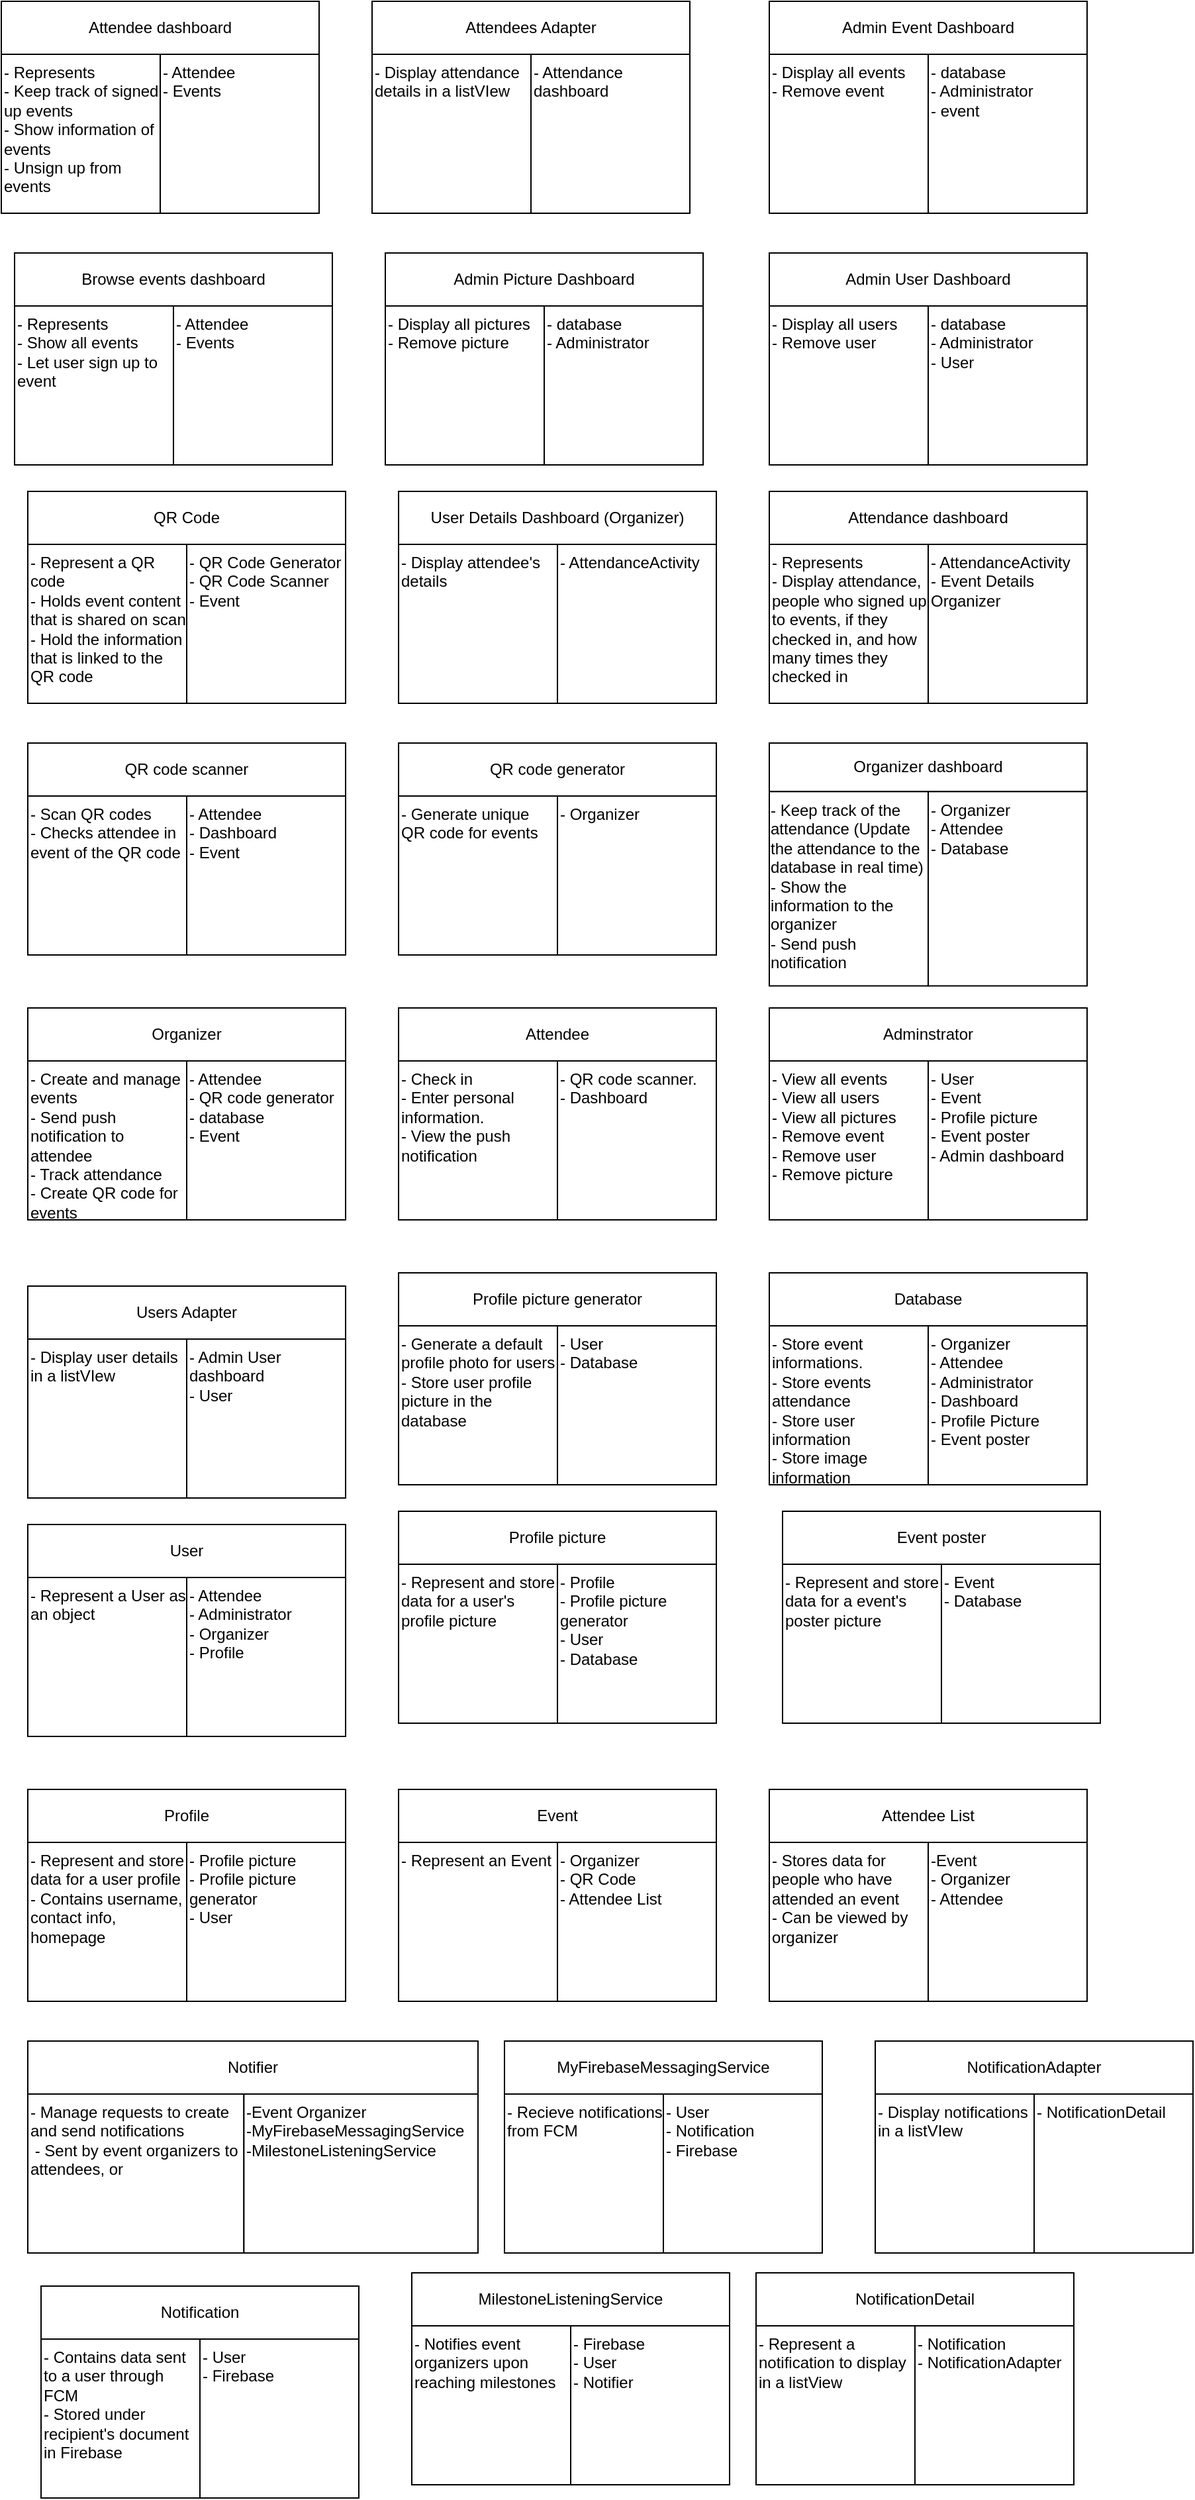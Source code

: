 <mxfile version="24.2.2" type="github">
  <diagram name="Page-1" id="isyf78NvJ2EBEAnTLSQR">
    <mxGraphModel dx="1369" dy="1403" grid="1" gridSize="10" guides="1" tooltips="1" connect="1" arrows="1" fold="1" page="1" pageScale="1" pageWidth="1100" pageHeight="850" math="0" shadow="0">
      <root>
        <mxCell id="0" />
        <mxCell id="1" parent="0" />
        <mxCell id="p0VleNT7jk7Zis_5twDi-4" value="" style="group;align=left;verticalAlign=top;" parent="1" vertex="1" connectable="0">
          <mxGeometry x="160" y="120" width="240" height="160" as="geometry" />
        </mxCell>
        <mxCell id="p0VleNT7jk7Zis_5twDi-1" value="QR code scanner" style="rounded=0;whiteSpace=wrap;html=1;" parent="p0VleNT7jk7Zis_5twDi-4" vertex="1">
          <mxGeometry width="240" height="40" as="geometry" />
        </mxCell>
        <mxCell id="p0VleNT7jk7Zis_5twDi-2" value="- Scan QR codes&lt;br&gt;- Checks attendee in event of the QR code" style="rounded=0;whiteSpace=wrap;html=1;verticalAlign=top;align=left;" parent="p0VleNT7jk7Zis_5twDi-4" vertex="1">
          <mxGeometry y="40" width="120" height="120" as="geometry" />
        </mxCell>
        <mxCell id="p0VleNT7jk7Zis_5twDi-3" value="- Attendee&lt;br&gt;&lt;div style=&quot;&quot;&gt;- Dashboard&lt;/div&gt;&lt;div style=&quot;&quot;&gt;- Event&lt;/div&gt;" style="rounded=0;whiteSpace=wrap;html=1;verticalAlign=top;align=left;" parent="p0VleNT7jk7Zis_5twDi-4" vertex="1">
          <mxGeometry x="120" y="40" width="120" height="120" as="geometry" />
        </mxCell>
        <mxCell id="p0VleNT7jk7Zis_5twDi-5" value="" style="group;align=left;" parent="1" vertex="1" connectable="0">
          <mxGeometry x="440" y="120" width="240" height="160" as="geometry" />
        </mxCell>
        <mxCell id="p0VleNT7jk7Zis_5twDi-6" value="QR code generator" style="rounded=0;whiteSpace=wrap;html=1;" parent="p0VleNT7jk7Zis_5twDi-5" vertex="1">
          <mxGeometry width="240" height="40" as="geometry" />
        </mxCell>
        <mxCell id="p0VleNT7jk7Zis_5twDi-7" value="- Generate unique QR code for events" style="rounded=0;whiteSpace=wrap;html=1;verticalAlign=top;align=left;" parent="p0VleNT7jk7Zis_5twDi-5" vertex="1">
          <mxGeometry y="40" width="120" height="120" as="geometry" />
        </mxCell>
        <mxCell id="p0VleNT7jk7Zis_5twDi-8" value="- Organizer&amp;nbsp;" style="rounded=0;whiteSpace=wrap;html=1;align=left;verticalAlign=top;" parent="p0VleNT7jk7Zis_5twDi-5" vertex="1">
          <mxGeometry x="120" y="40" width="120" height="120" as="geometry" />
        </mxCell>
        <mxCell id="p0VleNT7jk7Zis_5twDi-9" value="" style="group" parent="1" vertex="1" connectable="0">
          <mxGeometry x="160" y="320" width="240" height="160" as="geometry" />
        </mxCell>
        <mxCell id="p0VleNT7jk7Zis_5twDi-10" value="Organizer" style="rounded=0;whiteSpace=wrap;html=1;" parent="p0VleNT7jk7Zis_5twDi-9" vertex="1">
          <mxGeometry width="240" height="40" as="geometry" />
        </mxCell>
        <mxCell id="p0VleNT7jk7Zis_5twDi-11" value="- Create and manage events&lt;br&gt;- Send push notification to attendee&lt;br&gt;- Track attendance&lt;br&gt;- Create QR code for events&amp;nbsp;" style="rounded=0;whiteSpace=wrap;html=1;align=left;verticalAlign=top;" parent="p0VleNT7jk7Zis_5twDi-9" vertex="1">
          <mxGeometry y="40" width="120" height="120" as="geometry" />
        </mxCell>
        <mxCell id="p0VleNT7jk7Zis_5twDi-12" value="- Attendee&lt;br&gt;- QR code generator&lt;br&gt;- database&lt;div&gt;- Event&amp;nbsp; &amp;nbsp;&lt;/div&gt;" style="rounded=0;whiteSpace=wrap;html=1;align=left;verticalAlign=top;" parent="p0VleNT7jk7Zis_5twDi-9" vertex="1">
          <mxGeometry x="120" y="40" width="120" height="120" as="geometry" />
        </mxCell>
        <mxCell id="p0VleNT7jk7Zis_5twDi-13" value="" style="group" parent="1" vertex="1" connectable="0">
          <mxGeometry x="440" y="320" width="240" height="160" as="geometry" />
        </mxCell>
        <mxCell id="p0VleNT7jk7Zis_5twDi-14" value="Attendee" style="rounded=0;whiteSpace=wrap;html=1;" parent="p0VleNT7jk7Zis_5twDi-13" vertex="1">
          <mxGeometry width="240" height="40" as="geometry" />
        </mxCell>
        <mxCell id="p0VleNT7jk7Zis_5twDi-15" value="- Check in&lt;br&gt;- Enter personal information.&lt;br&gt;- View the push notification&amp;nbsp;" style="rounded=0;whiteSpace=wrap;html=1;verticalAlign=top;align=left;" parent="p0VleNT7jk7Zis_5twDi-13" vertex="1">
          <mxGeometry y="40" width="120" height="120" as="geometry" />
        </mxCell>
        <mxCell id="p0VleNT7jk7Zis_5twDi-16" value="- QR code scanner.&lt;br&gt;- Dashboard&amp;nbsp;" style="rounded=0;whiteSpace=wrap;html=1;align=left;verticalAlign=top;" parent="p0VleNT7jk7Zis_5twDi-13" vertex="1">
          <mxGeometry x="120" y="40" width="120" height="120" as="geometry" />
        </mxCell>
        <mxCell id="p0VleNT7jk7Zis_5twDi-21" value="" style="group" parent="1" vertex="1" connectable="0">
          <mxGeometry x="440" y="520" width="240" height="160" as="geometry" />
        </mxCell>
        <mxCell id="p0VleNT7jk7Zis_5twDi-22" value="Profile picture generator" style="rounded=0;whiteSpace=wrap;html=1;" parent="p0VleNT7jk7Zis_5twDi-21" vertex="1">
          <mxGeometry width="240" height="40" as="geometry" />
        </mxCell>
        <mxCell id="p0VleNT7jk7Zis_5twDi-23" value="- Generate a default profile photo for users&lt;br&gt;- Store user profile picture in the database&amp;nbsp;" style="rounded=0;whiteSpace=wrap;html=1;align=left;verticalAlign=top;" parent="p0VleNT7jk7Zis_5twDi-21" vertex="1">
          <mxGeometry y="40" width="120" height="120" as="geometry" />
        </mxCell>
        <mxCell id="p0VleNT7jk7Zis_5twDi-24" value="- User&lt;div&gt;&lt;span style=&quot;background-color: initial;&quot;&gt;- Database&lt;/span&gt;&lt;/div&gt;" style="rounded=0;whiteSpace=wrap;html=1;align=left;verticalAlign=top;" parent="p0VleNT7jk7Zis_5twDi-21" vertex="1">
          <mxGeometry x="120" y="40" width="120" height="120" as="geometry" />
        </mxCell>
        <mxCell id="p0VleNT7jk7Zis_5twDi-25" value="" style="group;align=left;verticalAlign=top;horizontal=0;" parent="1" vertex="1" connectable="0">
          <mxGeometry x="720" y="120" width="240" height="360" as="geometry" />
        </mxCell>
        <mxCell id="p0VleNT7jk7Zis_5twDi-26" value="Organizer dashboard" style="rounded=0;whiteSpace=wrap;html=1;" parent="p0VleNT7jk7Zis_5twDi-25" vertex="1">
          <mxGeometry width="240" height="36.667" as="geometry" />
        </mxCell>
        <mxCell id="p0VleNT7jk7Zis_5twDi-27" value="&lt;div style=&quot;text-align: left;&quot;&gt;- Keep track of the attendance (Update the attendance to the database in real time)&lt;/div&gt;&lt;div style=&quot;text-align: left;&quot;&gt;- Show the information to the organizer&lt;/div&gt;&lt;div style=&quot;text-align: left;&quot;&gt;- Send push notification&lt;/div&gt;" style="rounded=0;whiteSpace=wrap;html=1;verticalAlign=top;" parent="p0VleNT7jk7Zis_5twDi-25" vertex="1">
          <mxGeometry y="36.667" width="120" height="146.667" as="geometry" />
        </mxCell>
        <mxCell id="p0VleNT7jk7Zis_5twDi-28" value="&lt;div style=&quot;&quot;&gt;- Organizer&lt;/div&gt;- Attendee&lt;br&gt;- Database&amp;nbsp;" style="rounded=0;whiteSpace=wrap;html=1;align=left;horizontal=1;verticalAlign=top;" parent="p0VleNT7jk7Zis_5twDi-25" vertex="1">
          <mxGeometry x="120" y="36.667" width="120" height="146.667" as="geometry" />
        </mxCell>
        <mxCell id="GoL1G0iiaw_R3Dw9g7fL-25" value="" style="group" parent="p0VleNT7jk7Zis_5twDi-25" vertex="1" connectable="0">
          <mxGeometry y="200" width="240" height="160" as="geometry" />
        </mxCell>
        <mxCell id="GoL1G0iiaw_R3Dw9g7fL-26" value="Adminstrator" style="rounded=0;whiteSpace=wrap;html=1;" parent="GoL1G0iiaw_R3Dw9g7fL-25" vertex="1">
          <mxGeometry width="240" height="40" as="geometry" />
        </mxCell>
        <mxCell id="GoL1G0iiaw_R3Dw9g7fL-27" value="- View all events&lt;div&gt;- View all users&lt;/div&gt;&lt;div&gt;- View all pictures&lt;/div&gt;&lt;div&gt;- Remove event&lt;/div&gt;&lt;div&gt;- Remove user&lt;/div&gt;&lt;div&gt;- Remove picture&lt;/div&gt;" style="rounded=0;whiteSpace=wrap;html=1;verticalAlign=top;align=left;" parent="GoL1G0iiaw_R3Dw9g7fL-25" vertex="1">
          <mxGeometry y="40" width="120" height="120" as="geometry" />
        </mxCell>
        <mxCell id="GoL1G0iiaw_R3Dw9g7fL-28" value="- User&lt;div&gt;- Event&lt;/div&gt;&lt;div&gt;- Profile picture&lt;/div&gt;&lt;div&gt;- Event poster&lt;/div&gt;&lt;div&gt;- Admin dashboard&lt;/div&gt;&lt;div&gt;&lt;br&gt;&lt;/div&gt;" style="rounded=0;whiteSpace=wrap;html=1;align=left;verticalAlign=top;" parent="GoL1G0iiaw_R3Dw9g7fL-25" vertex="1">
          <mxGeometry x="120" y="40" width="120" height="120" as="geometry" />
        </mxCell>
        <mxCell id="b8OZTbFHbv40sIYhW2uN-1" value="" style="group" parent="1" vertex="1" connectable="0">
          <mxGeometry x="720" y="520" width="240" height="160" as="geometry" />
        </mxCell>
        <mxCell id="b8OZTbFHbv40sIYhW2uN-2" value="Database" style="rounded=0;whiteSpace=wrap;html=1;" parent="b8OZTbFHbv40sIYhW2uN-1" vertex="1">
          <mxGeometry width="240" height="40" as="geometry" />
        </mxCell>
        <mxCell id="b8OZTbFHbv40sIYhW2uN-3" value="- Store event informations.&lt;br&gt;- Store events attendance&lt;br&gt;- Store user information&amp;nbsp;&lt;div&gt;- Store image information&lt;/div&gt;" style="rounded=0;whiteSpace=wrap;html=1;verticalAlign=top;align=left;" parent="b8OZTbFHbv40sIYhW2uN-1" vertex="1">
          <mxGeometry y="40" width="120" height="120" as="geometry" />
        </mxCell>
        <mxCell id="b8OZTbFHbv40sIYhW2uN-4" value="- Organizer&lt;br&gt;- Attendee&lt;br&gt;- Administrator&lt;br&gt;- Dashboard&amp;nbsp;&lt;div&gt;- Profile Picture&lt;/div&gt;&lt;div&gt;- Event poster&lt;/div&gt;" style="rounded=0;whiteSpace=wrap;html=1;align=left;verticalAlign=top;" parent="b8OZTbFHbv40sIYhW2uN-1" vertex="1">
          <mxGeometry x="120" y="40" width="120" height="120" as="geometry" />
        </mxCell>
        <mxCell id="ndnspTAVWhX3wWvvUTWw-5" value="" style="group;align=left;verticalAlign=top;" parent="1" vertex="1" connectable="0">
          <mxGeometry x="160" y="-70" width="240" height="160" as="geometry" />
        </mxCell>
        <mxCell id="ndnspTAVWhX3wWvvUTWw-6" value="QR Code" style="rounded=0;whiteSpace=wrap;html=1;" parent="ndnspTAVWhX3wWvvUTWw-5" vertex="1">
          <mxGeometry width="240" height="40" as="geometry" />
        </mxCell>
        <mxCell id="ndnspTAVWhX3wWvvUTWw-7" value="- Represent a QR code&lt;br&gt;- Holds event content that is shared on scan&lt;br&gt;- Hold the information that is linked to the QR code&amp;nbsp;" style="rounded=0;whiteSpace=wrap;html=1;verticalAlign=top;align=left;" parent="ndnspTAVWhX3wWvvUTWw-5" vertex="1">
          <mxGeometry y="40" width="120" height="120" as="geometry" />
        </mxCell>
        <mxCell id="ndnspTAVWhX3wWvvUTWw-8" value="- QR Code Generator&lt;br&gt;- QR Code Scanner&lt;br&gt;&lt;div&gt;- Event&lt;/div&gt;" style="rounded=0;whiteSpace=wrap;html=1;verticalAlign=top;align=left;" parent="ndnspTAVWhX3wWvvUTWw-5" vertex="1">
          <mxGeometry x="120" y="40" width="120" height="120" as="geometry" />
        </mxCell>
        <mxCell id="yUvjpF-pLKF-yOkhtuPk-1" value="" style="group" parent="1" vertex="1" connectable="0">
          <mxGeometry x="160" y="710" width="240" height="160" as="geometry" />
        </mxCell>
        <mxCell id="yUvjpF-pLKF-yOkhtuPk-2" value="User" style="rounded=0;whiteSpace=wrap;html=1;" parent="yUvjpF-pLKF-yOkhtuPk-1" vertex="1">
          <mxGeometry width="240" height="40" as="geometry" />
        </mxCell>
        <mxCell id="yUvjpF-pLKF-yOkhtuPk-3" value="- Represent a User as an object" style="rounded=0;whiteSpace=wrap;html=1;align=left;verticalAlign=top;" parent="yUvjpF-pLKF-yOkhtuPk-1" vertex="1">
          <mxGeometry y="40" width="120" height="120" as="geometry" />
        </mxCell>
        <mxCell id="yUvjpF-pLKF-yOkhtuPk-4" value="- Attendee&lt;br&gt;- Administrator&lt;br&gt;- Organizer&lt;br&gt;- Profile" style="rounded=0;whiteSpace=wrap;html=1;align=left;verticalAlign=top;" parent="yUvjpF-pLKF-yOkhtuPk-1" vertex="1">
          <mxGeometry x="120" y="40" width="120" height="120" as="geometry" />
        </mxCell>
        <mxCell id="yUvjpF-pLKF-yOkhtuPk-5" value="" style="group" parent="1" vertex="1" connectable="0">
          <mxGeometry x="160" y="910" width="240" height="160" as="geometry" />
        </mxCell>
        <mxCell id="yUvjpF-pLKF-yOkhtuPk-6" value="Profile" style="rounded=0;whiteSpace=wrap;html=1;" parent="yUvjpF-pLKF-yOkhtuPk-5" vertex="1">
          <mxGeometry width="240" height="40" as="geometry" />
        </mxCell>
        <mxCell id="yUvjpF-pLKF-yOkhtuPk-7" value="- Represent and store data for a user profile&lt;br&gt;- Contains username, contact info, homepage" style="rounded=0;whiteSpace=wrap;html=1;align=left;verticalAlign=top;" parent="yUvjpF-pLKF-yOkhtuPk-5" vertex="1">
          <mxGeometry y="40" width="120" height="120" as="geometry" />
        </mxCell>
        <mxCell id="yUvjpF-pLKF-yOkhtuPk-8" value="- Profile picture&lt;br&gt;- Profile picture generator&lt;div&gt;- User&lt;/div&gt;" style="rounded=0;whiteSpace=wrap;html=1;align=left;verticalAlign=top;" parent="yUvjpF-pLKF-yOkhtuPk-5" vertex="1">
          <mxGeometry x="120" y="40" width="120" height="120" as="geometry" />
        </mxCell>
        <mxCell id="yUvjpF-pLKF-yOkhtuPk-9" value="" style="group" parent="1" vertex="1" connectable="0">
          <mxGeometry x="440" y="700" width="240" height="160" as="geometry" />
        </mxCell>
        <mxCell id="yUvjpF-pLKF-yOkhtuPk-10" value="Profile picture" style="rounded=0;whiteSpace=wrap;html=1;" parent="yUvjpF-pLKF-yOkhtuPk-9" vertex="1">
          <mxGeometry width="240" height="40" as="geometry" />
        </mxCell>
        <mxCell id="yUvjpF-pLKF-yOkhtuPk-11" value="- Represent and store data for a user&#39;s profile picture" style="rounded=0;whiteSpace=wrap;html=1;align=left;verticalAlign=top;" parent="yUvjpF-pLKF-yOkhtuPk-9" vertex="1">
          <mxGeometry y="40" width="120" height="120" as="geometry" />
        </mxCell>
        <mxCell id="yUvjpF-pLKF-yOkhtuPk-12" value="- Profile&lt;br&gt;- Profile picture generator&lt;div&gt;- User&lt;/div&gt;&lt;div&gt;- Database&lt;/div&gt;" style="rounded=0;whiteSpace=wrap;html=1;align=left;verticalAlign=top;" parent="yUvjpF-pLKF-yOkhtuPk-9" vertex="1">
          <mxGeometry x="120" y="40" width="120" height="120" as="geometry" />
        </mxCell>
        <mxCell id="yUvjpF-pLKF-yOkhtuPk-18" value="" style="group" parent="1" vertex="1" connectable="0">
          <mxGeometry x="720" y="910" width="240" height="160" as="geometry" />
        </mxCell>
        <mxCell id="yUvjpF-pLKF-yOkhtuPk-19" value="Attendee List" style="rounded=0;whiteSpace=wrap;html=1;" parent="yUvjpF-pLKF-yOkhtuPk-18" vertex="1">
          <mxGeometry width="240" height="40" as="geometry" />
        </mxCell>
        <mxCell id="yUvjpF-pLKF-yOkhtuPk-20" value="- Stores data for people who have attended an event&lt;br&gt;- Can be viewed by organizer" style="rounded=0;whiteSpace=wrap;html=1;align=left;verticalAlign=top;" parent="yUvjpF-pLKF-yOkhtuPk-18" vertex="1">
          <mxGeometry y="40" width="120" height="120" as="geometry" />
        </mxCell>
        <mxCell id="yUvjpF-pLKF-yOkhtuPk-21" value="-Event&lt;br&gt;- Organizer&lt;br&gt;- Attendee" style="rounded=0;whiteSpace=wrap;html=1;align=left;verticalAlign=top;" parent="yUvjpF-pLKF-yOkhtuPk-18" vertex="1">
          <mxGeometry x="120" y="40" width="120" height="120" as="geometry" />
        </mxCell>
        <mxCell id="yUvjpF-pLKF-yOkhtuPk-22" value="" style="group" parent="1" vertex="1" connectable="0">
          <mxGeometry x="440" y="910" width="240" height="160" as="geometry" />
        </mxCell>
        <mxCell id="yUvjpF-pLKF-yOkhtuPk-23" value="Event" style="rounded=0;whiteSpace=wrap;html=1;" parent="yUvjpF-pLKF-yOkhtuPk-22" vertex="1">
          <mxGeometry width="240" height="40" as="geometry" />
        </mxCell>
        <mxCell id="yUvjpF-pLKF-yOkhtuPk-24" value="- Represent an Event&lt;br&gt;" style="rounded=0;whiteSpace=wrap;html=1;align=left;verticalAlign=top;" parent="yUvjpF-pLKF-yOkhtuPk-22" vertex="1">
          <mxGeometry y="40" width="120" height="120" as="geometry" />
        </mxCell>
        <mxCell id="yUvjpF-pLKF-yOkhtuPk-25" value="- Organizer&lt;br&gt;- QR Code&lt;br&gt;- Attendee List" style="rounded=0;whiteSpace=wrap;html=1;align=left;verticalAlign=top;" parent="yUvjpF-pLKF-yOkhtuPk-22" vertex="1">
          <mxGeometry x="120" y="40" width="120" height="120" as="geometry" />
        </mxCell>
        <mxCell id="TDorO-l8QUH1OnAUlSvA-1" value="" style="group" parent="1" vertex="1" connectable="0">
          <mxGeometry x="160" y="1100" width="340" height="160" as="geometry" />
        </mxCell>
        <mxCell id="TDorO-l8QUH1OnAUlSvA-2" value="Notifier" style="rounded=0;whiteSpace=wrap;html=1;" parent="TDorO-l8QUH1OnAUlSvA-1" vertex="1">
          <mxGeometry width="340.0" height="40" as="geometry" />
        </mxCell>
        <mxCell id="TDorO-l8QUH1OnAUlSvA-3" value="- Manage requests to create and send notifications&lt;br&gt;&amp;nbsp;- Sent by event organizers to attendees, or&amp;nbsp;" style="rounded=0;whiteSpace=wrap;html=1;align=left;verticalAlign=top;" parent="TDorO-l8QUH1OnAUlSvA-1" vertex="1">
          <mxGeometry y="40" width="163.2" height="120" as="geometry" />
        </mxCell>
        <mxCell id="TDorO-l8QUH1OnAUlSvA-4" value="-Event Organizer&lt;br&gt;-MyFirebaseMessagingService&lt;br&gt;-MilestoneListeningService" style="rounded=0;whiteSpace=wrap;html=1;align=left;verticalAlign=top;" parent="TDorO-l8QUH1OnAUlSvA-1" vertex="1">
          <mxGeometry x="163.2" y="40" width="176.8" height="120" as="geometry" />
        </mxCell>
        <mxCell id="TDorO-l8QUH1OnAUlSvA-5" value="" style="group" parent="1" vertex="1" connectable="0">
          <mxGeometry x="520" y="1100" width="240" height="160" as="geometry" />
        </mxCell>
        <mxCell id="TDorO-l8QUH1OnAUlSvA-6" value="MyFirebaseMessagingService" style="rounded=0;whiteSpace=wrap;html=1;" parent="TDorO-l8QUH1OnAUlSvA-5" vertex="1">
          <mxGeometry width="240" height="40" as="geometry" />
        </mxCell>
        <mxCell id="TDorO-l8QUH1OnAUlSvA-7" value="- Recieve notifications from FCM" style="rounded=0;whiteSpace=wrap;html=1;align=left;verticalAlign=top;" parent="TDorO-l8QUH1OnAUlSvA-5" vertex="1">
          <mxGeometry y="40" width="120" height="120" as="geometry" />
        </mxCell>
        <mxCell id="TDorO-l8QUH1OnAUlSvA-8" value="- User&lt;br&gt;- Notification&lt;br&gt;- Firebase" style="rounded=0;whiteSpace=wrap;html=1;align=left;verticalAlign=top;" parent="TDorO-l8QUH1OnAUlSvA-5" vertex="1">
          <mxGeometry x="120" y="40" width="120" height="120" as="geometry" />
        </mxCell>
        <mxCell id="TDorO-l8QUH1OnAUlSvA-9" value="" style="group" parent="1" vertex="1" connectable="0">
          <mxGeometry x="800" y="1100" width="240" height="160" as="geometry" />
        </mxCell>
        <mxCell id="TDorO-l8QUH1OnAUlSvA-10" value="NotificationAdapter" style="rounded=0;whiteSpace=wrap;html=1;" parent="TDorO-l8QUH1OnAUlSvA-9" vertex="1">
          <mxGeometry width="240" height="40" as="geometry" />
        </mxCell>
        <mxCell id="TDorO-l8QUH1OnAUlSvA-11" value="- Display notifications in a listVIew" style="rounded=0;whiteSpace=wrap;html=1;align=left;verticalAlign=top;" parent="TDorO-l8QUH1OnAUlSvA-9" vertex="1">
          <mxGeometry y="40" width="120" height="120" as="geometry" />
        </mxCell>
        <mxCell id="TDorO-l8QUH1OnAUlSvA-12" value="- NotificationDetail&lt;div&gt;&lt;br&gt;&lt;/div&gt;" style="rounded=0;whiteSpace=wrap;html=1;align=left;verticalAlign=top;" parent="TDorO-l8QUH1OnAUlSvA-9" vertex="1">
          <mxGeometry x="120" y="40" width="120" height="120" as="geometry" />
        </mxCell>
        <mxCell id="TDorO-l8QUH1OnAUlSvA-13" value="" style="group" parent="1" vertex="1" connectable="0">
          <mxGeometry x="450" y="1275" width="240" height="160" as="geometry" />
        </mxCell>
        <mxCell id="TDorO-l8QUH1OnAUlSvA-14" value="MilestoneListeningService" style="rounded=0;whiteSpace=wrap;html=1;" parent="TDorO-l8QUH1OnAUlSvA-13" vertex="1">
          <mxGeometry width="240" height="40" as="geometry" />
        </mxCell>
        <mxCell id="TDorO-l8QUH1OnAUlSvA-15" value="- Notifies event organizers upon reaching milestones" style="rounded=0;whiteSpace=wrap;html=1;align=left;verticalAlign=top;" parent="TDorO-l8QUH1OnAUlSvA-13" vertex="1">
          <mxGeometry y="40" width="120" height="120" as="geometry" />
        </mxCell>
        <mxCell id="TDorO-l8QUH1OnAUlSvA-16" value="- Firebase&lt;br&gt;- User&lt;br&gt;- Notifier" style="rounded=0;whiteSpace=wrap;html=1;align=left;verticalAlign=top;" parent="TDorO-l8QUH1OnAUlSvA-13" vertex="1">
          <mxGeometry x="120" y="40" width="120" height="120" as="geometry" />
        </mxCell>
        <mxCell id="rrSvDPl7ggr8lH2BGJYU-1" value="" style="group" parent="1" vertex="1" connectable="0">
          <mxGeometry x="710" y="1275" width="240" height="160" as="geometry" />
        </mxCell>
        <mxCell id="rrSvDPl7ggr8lH2BGJYU-2" value="NotificationDetail" style="rounded=0;whiteSpace=wrap;html=1;" parent="rrSvDPl7ggr8lH2BGJYU-1" vertex="1">
          <mxGeometry width="240" height="40" as="geometry" />
        </mxCell>
        <mxCell id="rrSvDPl7ggr8lH2BGJYU-3" value="- Represent a notification to display in a listView" style="rounded=0;whiteSpace=wrap;html=1;align=left;verticalAlign=top;" parent="rrSvDPl7ggr8lH2BGJYU-1" vertex="1">
          <mxGeometry y="40" width="120" height="120" as="geometry" />
        </mxCell>
        <mxCell id="rrSvDPl7ggr8lH2BGJYU-4" value="- Notification&lt;div&gt;- NotificationAdapter&lt;/div&gt;" style="rounded=0;whiteSpace=wrap;html=1;align=left;verticalAlign=top;" parent="rrSvDPl7ggr8lH2BGJYU-1" vertex="1">
          <mxGeometry x="120" y="40" width="120" height="120" as="geometry" />
        </mxCell>
        <mxCell id="rrSvDPl7ggr8lH2BGJYU-5" value="" style="group" parent="1" vertex="1" connectable="0">
          <mxGeometry x="170" y="1285" width="240" height="160" as="geometry" />
        </mxCell>
        <mxCell id="rrSvDPl7ggr8lH2BGJYU-6" value="Notification" style="rounded=0;whiteSpace=wrap;html=1;" parent="rrSvDPl7ggr8lH2BGJYU-5" vertex="1">
          <mxGeometry width="240" height="40" as="geometry" />
        </mxCell>
        <mxCell id="rrSvDPl7ggr8lH2BGJYU-7" value="- Contains data sent to a user through FCM&lt;br&gt;- Stored under recipient&#39;s document in Firebase" style="rounded=0;whiteSpace=wrap;html=1;align=left;verticalAlign=top;" parent="rrSvDPl7ggr8lH2BGJYU-5" vertex="1">
          <mxGeometry y="40" width="120" height="120" as="geometry" />
        </mxCell>
        <mxCell id="rrSvDPl7ggr8lH2BGJYU-8" value="- User&lt;br&gt;- Firebase" style="rounded=0;whiteSpace=wrap;html=1;align=left;verticalAlign=top;" parent="rrSvDPl7ggr8lH2BGJYU-5" vertex="1">
          <mxGeometry x="120" y="40" width="120" height="120" as="geometry" />
        </mxCell>
        <mxCell id="GoL1G0iiaw_R3Dw9g7fL-1" value="" style="group;align=left;verticalAlign=top;" parent="1" vertex="1" connectable="0">
          <mxGeometry x="440" y="-70" width="240" height="160" as="geometry" />
        </mxCell>
        <mxCell id="GoL1G0iiaw_R3Dw9g7fL-2" value="User Details Dashboard (Organizer)" style="rounded=0;whiteSpace=wrap;html=1;" parent="GoL1G0iiaw_R3Dw9g7fL-1" vertex="1">
          <mxGeometry width="240" height="40" as="geometry" />
        </mxCell>
        <mxCell id="GoL1G0iiaw_R3Dw9g7fL-3" value="- Display attendee&#39;s details" style="rounded=0;whiteSpace=wrap;html=1;verticalAlign=top;align=left;" parent="GoL1G0iiaw_R3Dw9g7fL-1" vertex="1">
          <mxGeometry y="40" width="120" height="120" as="geometry" />
        </mxCell>
        <mxCell id="GoL1G0iiaw_R3Dw9g7fL-4" value="- AttendanceActivity" style="rounded=0;whiteSpace=wrap;html=1;verticalAlign=top;align=left;" parent="GoL1G0iiaw_R3Dw9g7fL-1" vertex="1">
          <mxGeometry x="120" y="40" width="120" height="120" as="geometry" />
        </mxCell>
        <mxCell id="GoL1G0iiaw_R3Dw9g7fL-5" value="" style="group;align=left;verticalAlign=top;" parent="1" vertex="1" connectable="0">
          <mxGeometry x="720" y="-70" width="240" height="160" as="geometry" />
        </mxCell>
        <mxCell id="GoL1G0iiaw_R3Dw9g7fL-6" value="Attendance dashboard" style="rounded=0;whiteSpace=wrap;html=1;" parent="GoL1G0iiaw_R3Dw9g7fL-5" vertex="1">
          <mxGeometry width="240" height="40" as="geometry" />
        </mxCell>
        <mxCell id="GoL1G0iiaw_R3Dw9g7fL-7" value="&lt;div&gt;- Represents&lt;/div&gt;- Display attendance, people who signed up to events, if they checked in, and how many times they checked in" style="rounded=0;whiteSpace=wrap;html=1;verticalAlign=top;align=left;" parent="GoL1G0iiaw_R3Dw9g7fL-5" vertex="1">
          <mxGeometry y="40" width="120" height="120" as="geometry" />
        </mxCell>
        <mxCell id="GoL1G0iiaw_R3Dw9g7fL-8" value="- AttendanceActivity&lt;div&gt;- Event Details Organizer&lt;/div&gt;" style="rounded=0;whiteSpace=wrap;html=1;verticalAlign=top;align=left;" parent="GoL1G0iiaw_R3Dw9g7fL-5" vertex="1">
          <mxGeometry x="120" y="40" width="120" height="120" as="geometry" />
        </mxCell>
        <mxCell id="GoL1G0iiaw_R3Dw9g7fL-13" value="" style="group" parent="1" vertex="1" connectable="0">
          <mxGeometry x="420" y="-440" width="240" height="160" as="geometry" />
        </mxCell>
        <mxCell id="GoL1G0iiaw_R3Dw9g7fL-14" value="Attendees Adapter" style="rounded=0;whiteSpace=wrap;html=1;" parent="GoL1G0iiaw_R3Dw9g7fL-13" vertex="1">
          <mxGeometry width="240" height="40" as="geometry" />
        </mxCell>
        <mxCell id="GoL1G0iiaw_R3Dw9g7fL-15" value="- Display attendance details in a listVIew" style="rounded=0;whiteSpace=wrap;html=1;align=left;verticalAlign=top;" parent="GoL1G0iiaw_R3Dw9g7fL-13" vertex="1">
          <mxGeometry y="40" width="120" height="120" as="geometry" />
        </mxCell>
        <mxCell id="GoL1G0iiaw_R3Dw9g7fL-16" value="- Attendance dashboard" style="rounded=0;whiteSpace=wrap;html=1;align=left;verticalAlign=top;" parent="GoL1G0iiaw_R3Dw9g7fL-13" vertex="1">
          <mxGeometry x="120" y="40" width="120" height="120" as="geometry" />
        </mxCell>
        <mxCell id="GoL1G0iiaw_R3Dw9g7fL-17" value="" style="group" parent="1" vertex="1" connectable="0">
          <mxGeometry x="160" y="530" width="240" height="160" as="geometry" />
        </mxCell>
        <mxCell id="GoL1G0iiaw_R3Dw9g7fL-18" value="Users Adapter" style="rounded=0;whiteSpace=wrap;html=1;" parent="GoL1G0iiaw_R3Dw9g7fL-17" vertex="1">
          <mxGeometry width="240" height="40" as="geometry" />
        </mxCell>
        <mxCell id="GoL1G0iiaw_R3Dw9g7fL-19" value="- Display user details in a listVIew" style="rounded=0;whiteSpace=wrap;html=1;align=left;verticalAlign=top;" parent="GoL1G0iiaw_R3Dw9g7fL-17" vertex="1">
          <mxGeometry y="40" width="120" height="120" as="geometry" />
        </mxCell>
        <mxCell id="GoL1G0iiaw_R3Dw9g7fL-20" value="- Admin User dashboard&lt;div&gt;- User&lt;/div&gt;" style="rounded=0;whiteSpace=wrap;html=1;align=left;verticalAlign=top;" parent="GoL1G0iiaw_R3Dw9g7fL-17" vertex="1">
          <mxGeometry x="120" y="40" width="120" height="120" as="geometry" />
        </mxCell>
        <mxCell id="GoL1G0iiaw_R3Dw9g7fL-21" value="" style="group" parent="1" vertex="1" connectable="0">
          <mxGeometry x="720" y="-250" width="240" height="160" as="geometry" />
        </mxCell>
        <mxCell id="GoL1G0iiaw_R3Dw9g7fL-22" value="Admin User Dashboard" style="rounded=0;whiteSpace=wrap;html=1;" parent="GoL1G0iiaw_R3Dw9g7fL-21" vertex="1">
          <mxGeometry width="240" height="40" as="geometry" />
        </mxCell>
        <mxCell id="GoL1G0iiaw_R3Dw9g7fL-23" value="&lt;div&gt;&lt;span style=&quot;background-color: initial;&quot;&gt;- Display all users&lt;/span&gt;&lt;br&gt;&lt;/div&gt;&lt;div&gt;- Remove user&lt;/div&gt;" style="rounded=0;whiteSpace=wrap;html=1;align=left;verticalAlign=top;" parent="GoL1G0iiaw_R3Dw9g7fL-21" vertex="1">
          <mxGeometry y="40" width="120" height="120" as="geometry" />
        </mxCell>
        <mxCell id="GoL1G0iiaw_R3Dw9g7fL-24" value="- database&lt;div&gt;- Administrator&lt;/div&gt;&lt;div&gt;-&amp;nbsp;&lt;span style=&quot;background-color: initial;&quot;&gt;User&lt;/span&gt;&lt;/div&gt;" style="rounded=0;whiteSpace=wrap;html=1;align=left;verticalAlign=top;" parent="GoL1G0iiaw_R3Dw9g7fL-21" vertex="1">
          <mxGeometry x="120" y="40" width="120" height="120" as="geometry" />
        </mxCell>
        <mxCell id="GoL1G0iiaw_R3Dw9g7fL-29" value="" style="group" parent="1" vertex="1" connectable="0">
          <mxGeometry x="720" y="-440" width="240" height="160" as="geometry" />
        </mxCell>
        <mxCell id="GoL1G0iiaw_R3Dw9g7fL-30" value="Admin Event Dashboard" style="rounded=0;whiteSpace=wrap;html=1;" parent="GoL1G0iiaw_R3Dw9g7fL-29" vertex="1">
          <mxGeometry width="240" height="40" as="geometry" />
        </mxCell>
        <mxCell id="GoL1G0iiaw_R3Dw9g7fL-31" value="&lt;div&gt;&lt;span style=&quot;background-color: initial;&quot;&gt;- Display all events&lt;/span&gt;&lt;br&gt;&lt;/div&gt;&lt;div&gt;- Remove event&lt;/div&gt;" style="rounded=0;whiteSpace=wrap;html=1;align=left;verticalAlign=top;" parent="GoL1G0iiaw_R3Dw9g7fL-29" vertex="1">
          <mxGeometry y="40" width="120" height="120" as="geometry" />
        </mxCell>
        <mxCell id="GoL1G0iiaw_R3Dw9g7fL-32" value="- database&lt;div&gt;- Administrator&lt;/div&gt;&lt;div&gt;- event&lt;/div&gt;" style="rounded=0;whiteSpace=wrap;html=1;align=left;verticalAlign=top;" parent="GoL1G0iiaw_R3Dw9g7fL-29" vertex="1">
          <mxGeometry x="120" y="40" width="120" height="120" as="geometry" />
        </mxCell>
        <mxCell id="GoL1G0iiaw_R3Dw9g7fL-33" value="" style="group" parent="1" vertex="1" connectable="0">
          <mxGeometry x="140" y="-440" width="240" height="160" as="geometry" />
        </mxCell>
        <mxCell id="GoL1G0iiaw_R3Dw9g7fL-34" value="Attendee dashboard" style="rounded=0;whiteSpace=wrap;html=1;" parent="GoL1G0iiaw_R3Dw9g7fL-33" vertex="1">
          <mxGeometry width="240" height="40" as="geometry" />
        </mxCell>
        <mxCell id="GoL1G0iiaw_R3Dw9g7fL-35" value="&lt;div&gt;- Represents&lt;/div&gt;- Keep track of signed up events&lt;div&gt;- Show information of events&lt;/div&gt;&lt;div&gt;- Unsign up from events&lt;/div&gt;" style="rounded=0;whiteSpace=wrap;html=1;align=left;verticalAlign=top;" parent="GoL1G0iiaw_R3Dw9g7fL-33" vertex="1">
          <mxGeometry y="40" width="120" height="120" as="geometry" />
        </mxCell>
        <mxCell id="GoL1G0iiaw_R3Dw9g7fL-36" value="- Attendee&lt;div&gt;- Events&lt;/div&gt;" style="rounded=0;whiteSpace=wrap;html=1;align=left;verticalAlign=top;" parent="GoL1G0iiaw_R3Dw9g7fL-33" vertex="1">
          <mxGeometry x="120" y="40" width="120" height="120" as="geometry" />
        </mxCell>
        <mxCell id="GoL1G0iiaw_R3Dw9g7fL-37" value="" style="group" parent="1" vertex="1" connectable="0">
          <mxGeometry x="150" y="-250" width="240" height="160" as="geometry" />
        </mxCell>
        <mxCell id="GoL1G0iiaw_R3Dw9g7fL-38" value="Browse events dashboard" style="rounded=0;whiteSpace=wrap;html=1;" parent="GoL1G0iiaw_R3Dw9g7fL-37" vertex="1">
          <mxGeometry width="240" height="40" as="geometry" />
        </mxCell>
        <mxCell id="GoL1G0iiaw_R3Dw9g7fL-39" value="&lt;div&gt;- Represents&lt;/div&gt;- Show all events&lt;div&gt;- Let user sign up to event&lt;/div&gt;" style="rounded=0;whiteSpace=wrap;html=1;align=left;verticalAlign=top;" parent="GoL1G0iiaw_R3Dw9g7fL-37" vertex="1">
          <mxGeometry y="40" width="120" height="120" as="geometry" />
        </mxCell>
        <mxCell id="GoL1G0iiaw_R3Dw9g7fL-40" value="- Attendee&lt;div&gt;- Events&lt;/div&gt;" style="rounded=0;whiteSpace=wrap;html=1;align=left;verticalAlign=top;" parent="GoL1G0iiaw_R3Dw9g7fL-37" vertex="1">
          <mxGeometry x="120" y="40" width="120" height="120" as="geometry" />
        </mxCell>
        <mxCell id="GoL1G0iiaw_R3Dw9g7fL-41" value="" style="group" parent="1" vertex="1" connectable="0">
          <mxGeometry x="430" y="-250" width="240" height="160" as="geometry" />
        </mxCell>
        <mxCell id="GoL1G0iiaw_R3Dw9g7fL-42" value="Admin Picture Dashboard" style="rounded=0;whiteSpace=wrap;html=1;" parent="GoL1G0iiaw_R3Dw9g7fL-41" vertex="1">
          <mxGeometry width="240" height="40" as="geometry" />
        </mxCell>
        <mxCell id="GoL1G0iiaw_R3Dw9g7fL-43" value="&lt;div&gt;&lt;span style=&quot;background-color: initial;&quot;&gt;- Display all pictures&lt;/span&gt;&lt;br&gt;&lt;/div&gt;&lt;div&gt;- Remove picture&lt;/div&gt;" style="rounded=0;whiteSpace=wrap;html=1;align=left;verticalAlign=top;" parent="GoL1G0iiaw_R3Dw9g7fL-41" vertex="1">
          <mxGeometry y="40" width="120" height="120" as="geometry" />
        </mxCell>
        <mxCell id="GoL1G0iiaw_R3Dw9g7fL-44" value="- database&lt;div&gt;- Administrator&lt;/div&gt;" style="rounded=0;whiteSpace=wrap;html=1;align=left;verticalAlign=top;" parent="GoL1G0iiaw_R3Dw9g7fL-41" vertex="1">
          <mxGeometry x="120" y="40" width="120" height="120" as="geometry" />
        </mxCell>
        <mxCell id="MPvY1aM5Qrs-v-DX_fKQ-1" value="" style="group" vertex="1" connectable="0" parent="1">
          <mxGeometry x="730" y="700" width="240" height="160" as="geometry" />
        </mxCell>
        <mxCell id="MPvY1aM5Qrs-v-DX_fKQ-2" value="Event poster" style="rounded=0;whiteSpace=wrap;html=1;" vertex="1" parent="MPvY1aM5Qrs-v-DX_fKQ-1">
          <mxGeometry width="240" height="40" as="geometry" />
        </mxCell>
        <mxCell id="MPvY1aM5Qrs-v-DX_fKQ-3" value="- Represent and store data for a event&#39;s poster picture" style="rounded=0;whiteSpace=wrap;html=1;align=left;verticalAlign=top;" vertex="1" parent="MPvY1aM5Qrs-v-DX_fKQ-1">
          <mxGeometry y="40" width="120" height="120" as="geometry" />
        </mxCell>
        <mxCell id="MPvY1aM5Qrs-v-DX_fKQ-4" value="- Event&lt;br&gt;- Database" style="rounded=0;whiteSpace=wrap;html=1;align=left;verticalAlign=top;" vertex="1" parent="MPvY1aM5Qrs-v-DX_fKQ-1">
          <mxGeometry x="120" y="40" width="120" height="120" as="geometry" />
        </mxCell>
      </root>
    </mxGraphModel>
  </diagram>
</mxfile>
